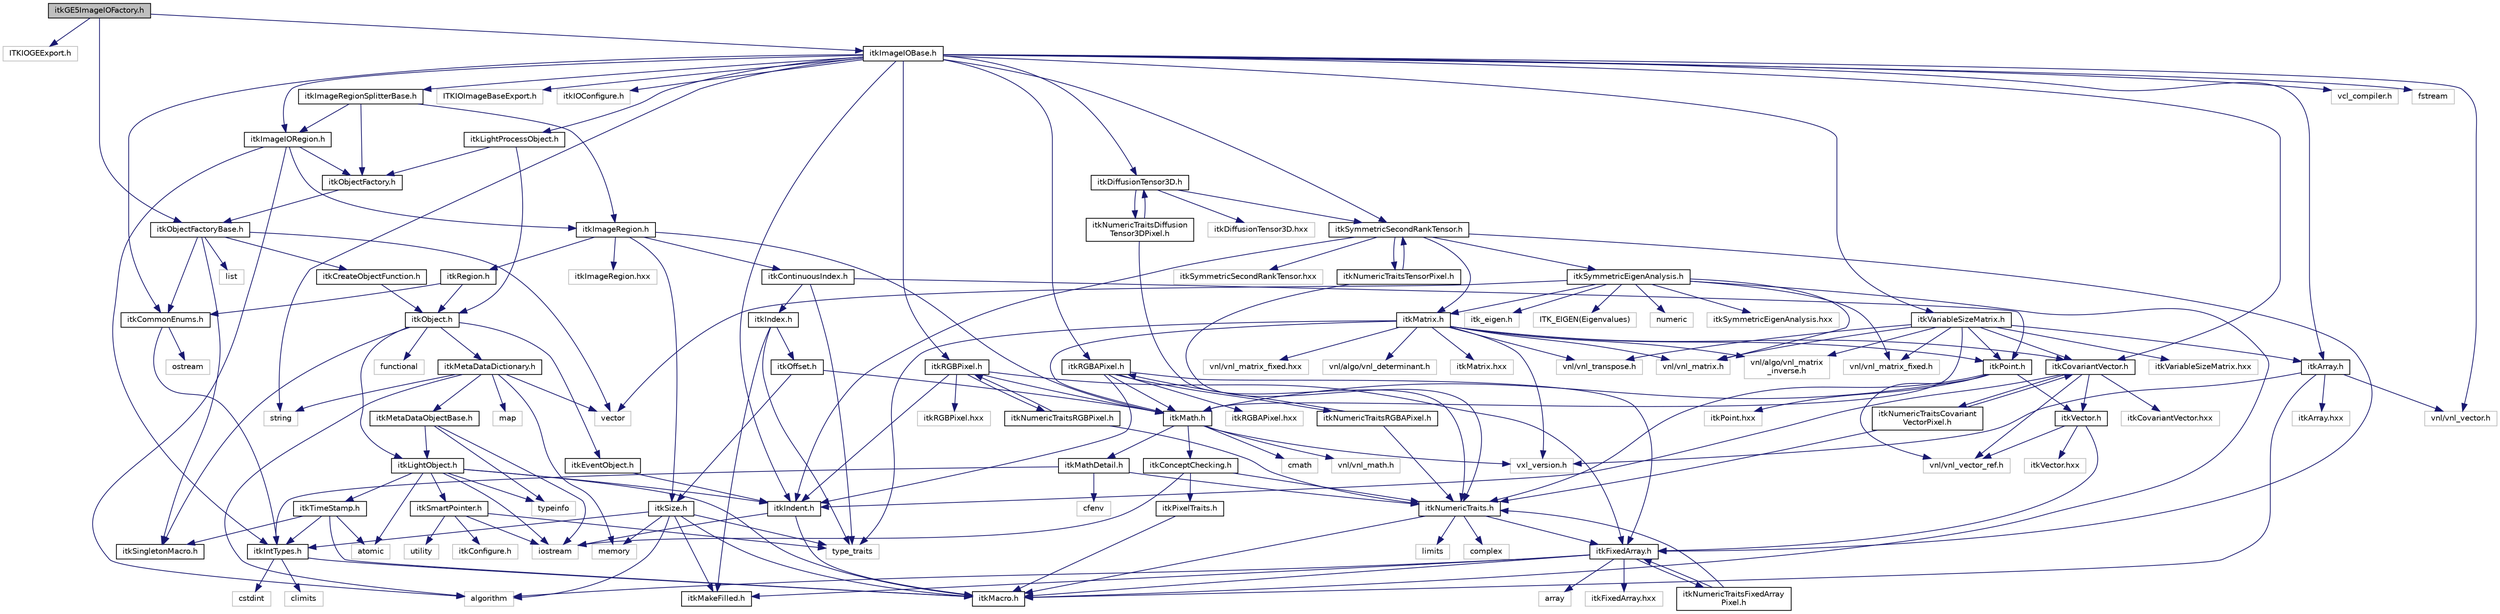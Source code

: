 digraph "itkGE5ImageIOFactory.h"
{
 // LATEX_PDF_SIZE
  edge [fontname="Helvetica",fontsize="10",labelfontname="Helvetica",labelfontsize="10"];
  node [fontname="Helvetica",fontsize="10",shape=record];
  Node1 [label="itkGE5ImageIOFactory.h",height=0.2,width=0.4,color="black", fillcolor="grey75", style="filled", fontcolor="black",tooltip=" "];
  Node1 -> Node2 [color="midnightblue",fontsize="10",style="solid",fontname="Helvetica"];
  Node2 [label="ITKIOGEExport.h",height=0.2,width=0.4,color="grey75", fillcolor="white", style="filled",tooltip=" "];
  Node1 -> Node3 [color="midnightblue",fontsize="10",style="solid",fontname="Helvetica"];
  Node3 [label="itkObjectFactoryBase.h",height=0.2,width=0.4,color="black", fillcolor="white", style="filled",URL="$itkObjectFactoryBase_8h.html",tooltip=" "];
  Node3 -> Node4 [color="midnightblue",fontsize="10",style="solid",fontname="Helvetica"];
  Node4 [label="itkCreateObjectFunction.h",height=0.2,width=0.4,color="black", fillcolor="white", style="filled",URL="$itkCreateObjectFunction_8h.html",tooltip=" "];
  Node4 -> Node5 [color="midnightblue",fontsize="10",style="solid",fontname="Helvetica"];
  Node5 [label="itkObject.h",height=0.2,width=0.4,color="black", fillcolor="white", style="filled",URL="$itkObject_8h.html",tooltip=" "];
  Node5 -> Node6 [color="midnightblue",fontsize="10",style="solid",fontname="Helvetica"];
  Node6 [label="itkLightObject.h",height=0.2,width=0.4,color="black", fillcolor="white", style="filled",URL="$itkLightObject_8h.html",tooltip=" "];
  Node6 -> Node7 [color="midnightblue",fontsize="10",style="solid",fontname="Helvetica"];
  Node7 [label="itkMacro.h",height=0.2,width=0.4,color="black", fillcolor="white", style="filled",URL="$itkMacro_8h.html",tooltip=" "];
  Node6 -> Node8 [color="midnightblue",fontsize="10",style="solid",fontname="Helvetica"];
  Node8 [label="itkSmartPointer.h",height=0.2,width=0.4,color="black", fillcolor="white", style="filled",URL="$itkSmartPointer_8h.html",tooltip=" "];
  Node8 -> Node9 [color="midnightblue",fontsize="10",style="solid",fontname="Helvetica"];
  Node9 [label="iostream",height=0.2,width=0.4,color="grey75", fillcolor="white", style="filled",tooltip=" "];
  Node8 -> Node10 [color="midnightblue",fontsize="10",style="solid",fontname="Helvetica"];
  Node10 [label="utility",height=0.2,width=0.4,color="grey75", fillcolor="white", style="filled",tooltip=" "];
  Node8 -> Node11 [color="midnightblue",fontsize="10",style="solid",fontname="Helvetica"];
  Node11 [label="type_traits",height=0.2,width=0.4,color="grey75", fillcolor="white", style="filled",tooltip=" "];
  Node8 -> Node12 [color="midnightblue",fontsize="10",style="solid",fontname="Helvetica"];
  Node12 [label="itkConfigure.h",height=0.2,width=0.4,color="grey75", fillcolor="white", style="filled",tooltip=" "];
  Node6 -> Node13 [color="midnightblue",fontsize="10",style="solid",fontname="Helvetica"];
  Node13 [label="itkTimeStamp.h",height=0.2,width=0.4,color="black", fillcolor="white", style="filled",URL="$itkTimeStamp_8h.html",tooltip=" "];
  Node13 -> Node7 [color="midnightblue",fontsize="10",style="solid",fontname="Helvetica"];
  Node13 -> Node14 [color="midnightblue",fontsize="10",style="solid",fontname="Helvetica"];
  Node14 [label="itkIntTypes.h",height=0.2,width=0.4,color="black", fillcolor="white", style="filled",URL="$itkIntTypes_8h.html",tooltip=" "];
  Node14 -> Node7 [color="midnightblue",fontsize="10",style="solid",fontname="Helvetica"];
  Node14 -> Node15 [color="midnightblue",fontsize="10",style="solid",fontname="Helvetica"];
  Node15 [label="cstdint",height=0.2,width=0.4,color="grey75", fillcolor="white", style="filled",tooltip=" "];
  Node14 -> Node16 [color="midnightblue",fontsize="10",style="solid",fontname="Helvetica"];
  Node16 [label="climits",height=0.2,width=0.4,color="grey75", fillcolor="white", style="filled",tooltip=" "];
  Node13 -> Node17 [color="midnightblue",fontsize="10",style="solid",fontname="Helvetica"];
  Node17 [label="atomic",height=0.2,width=0.4,color="grey75", fillcolor="white", style="filled",tooltip=" "];
  Node13 -> Node18 [color="midnightblue",fontsize="10",style="solid",fontname="Helvetica"];
  Node18 [label="itkSingletonMacro.h",height=0.2,width=0.4,color="black", fillcolor="white", style="filled",URL="$itkSingletonMacro_8h.html",tooltip=" "];
  Node6 -> Node19 [color="midnightblue",fontsize="10",style="solid",fontname="Helvetica"];
  Node19 [label="itkIndent.h",height=0.2,width=0.4,color="black", fillcolor="white", style="filled",URL="$itkIndent_8h.html",tooltip=" "];
  Node19 -> Node7 [color="midnightblue",fontsize="10",style="solid",fontname="Helvetica"];
  Node19 -> Node9 [color="midnightblue",fontsize="10",style="solid",fontname="Helvetica"];
  Node6 -> Node17 [color="midnightblue",fontsize="10",style="solid",fontname="Helvetica"];
  Node6 -> Node9 [color="midnightblue",fontsize="10",style="solid",fontname="Helvetica"];
  Node6 -> Node20 [color="midnightblue",fontsize="10",style="solid",fontname="Helvetica"];
  Node20 [label="typeinfo",height=0.2,width=0.4,color="grey75", fillcolor="white", style="filled",tooltip=" "];
  Node5 -> Node21 [color="midnightblue",fontsize="10",style="solid",fontname="Helvetica"];
  Node21 [label="itkEventObject.h",height=0.2,width=0.4,color="black", fillcolor="white", style="filled",URL="$itkEventObject_8h.html",tooltip=" "];
  Node21 -> Node19 [color="midnightblue",fontsize="10",style="solid",fontname="Helvetica"];
  Node5 -> Node22 [color="midnightblue",fontsize="10",style="solid",fontname="Helvetica"];
  Node22 [label="itkMetaDataDictionary.h",height=0.2,width=0.4,color="black", fillcolor="white", style="filled",URL="$itkMetaDataDictionary_8h.html",tooltip=" "];
  Node22 -> Node23 [color="midnightblue",fontsize="10",style="solid",fontname="Helvetica"];
  Node23 [label="itkMetaDataObjectBase.h",height=0.2,width=0.4,color="black", fillcolor="white", style="filled",URL="$itkMetaDataObjectBase_8h.html",tooltip=" "];
  Node23 -> Node6 [color="midnightblue",fontsize="10",style="solid",fontname="Helvetica"];
  Node23 -> Node20 [color="midnightblue",fontsize="10",style="solid",fontname="Helvetica"];
  Node23 -> Node9 [color="midnightblue",fontsize="10",style="solid",fontname="Helvetica"];
  Node22 -> Node24 [color="midnightblue",fontsize="10",style="solid",fontname="Helvetica"];
  Node24 [label="algorithm",height=0.2,width=0.4,color="grey75", fillcolor="white", style="filled",tooltip=" "];
  Node22 -> Node25 [color="midnightblue",fontsize="10",style="solid",fontname="Helvetica"];
  Node25 [label="vector",height=0.2,width=0.4,color="grey75", fillcolor="white", style="filled",tooltip=" "];
  Node22 -> Node26 [color="midnightblue",fontsize="10",style="solid",fontname="Helvetica"];
  Node26 [label="map",height=0.2,width=0.4,color="grey75", fillcolor="white", style="filled",tooltip=" "];
  Node22 -> Node27 [color="midnightblue",fontsize="10",style="solid",fontname="Helvetica"];
  Node27 [label="string",height=0.2,width=0.4,color="grey75", fillcolor="white", style="filled",tooltip=" "];
  Node22 -> Node28 [color="midnightblue",fontsize="10",style="solid",fontname="Helvetica"];
  Node28 [label="memory",height=0.2,width=0.4,color="grey75", fillcolor="white", style="filled",tooltip=" "];
  Node5 -> Node18 [color="midnightblue",fontsize="10",style="solid",fontname="Helvetica"];
  Node5 -> Node29 [color="midnightblue",fontsize="10",style="solid",fontname="Helvetica"];
  Node29 [label="functional",height=0.2,width=0.4,color="grey75", fillcolor="white", style="filled",tooltip=" "];
  Node3 -> Node18 [color="midnightblue",fontsize="10",style="solid",fontname="Helvetica"];
  Node3 -> Node30 [color="midnightblue",fontsize="10",style="solid",fontname="Helvetica"];
  Node30 [label="itkCommonEnums.h",height=0.2,width=0.4,color="black", fillcolor="white", style="filled",URL="$itkCommonEnums_8h.html",tooltip=" "];
  Node30 -> Node14 [color="midnightblue",fontsize="10",style="solid",fontname="Helvetica"];
  Node30 -> Node31 [color="midnightblue",fontsize="10",style="solid",fontname="Helvetica"];
  Node31 [label="ostream",height=0.2,width=0.4,color="grey75", fillcolor="white", style="filled",tooltip=" "];
  Node3 -> Node32 [color="midnightblue",fontsize="10",style="solid",fontname="Helvetica"];
  Node32 [label="list",height=0.2,width=0.4,color="grey75", fillcolor="white", style="filled",tooltip=" "];
  Node3 -> Node25 [color="midnightblue",fontsize="10",style="solid",fontname="Helvetica"];
  Node1 -> Node33 [color="midnightblue",fontsize="10",style="solid",fontname="Helvetica"];
  Node33 [label="itkImageIOBase.h",height=0.2,width=0.4,color="black", fillcolor="white", style="filled",URL="$itkImageIOBase_8h.html",tooltip=" "];
  Node33 -> Node34 [color="midnightblue",fontsize="10",style="solid",fontname="Helvetica"];
  Node34 [label="ITKIOImageBaseExport.h",height=0.2,width=0.4,color="grey75", fillcolor="white", style="filled",tooltip=" "];
  Node33 -> Node35 [color="midnightblue",fontsize="10",style="solid",fontname="Helvetica"];
  Node35 [label="itkIOConfigure.h",height=0.2,width=0.4,color="grey75", fillcolor="white", style="filled",tooltip=" "];
  Node33 -> Node36 [color="midnightblue",fontsize="10",style="solid",fontname="Helvetica"];
  Node36 [label="itkLightProcessObject.h",height=0.2,width=0.4,color="black", fillcolor="white", style="filled",URL="$itkLightProcessObject_8h.html",tooltip=" "];
  Node36 -> Node5 [color="midnightblue",fontsize="10",style="solid",fontname="Helvetica"];
  Node36 -> Node37 [color="midnightblue",fontsize="10",style="solid",fontname="Helvetica"];
  Node37 [label="itkObjectFactory.h",height=0.2,width=0.4,color="black", fillcolor="white", style="filled",URL="$itkObjectFactory_8h.html",tooltip=" "];
  Node37 -> Node3 [color="midnightblue",fontsize="10",style="solid",fontname="Helvetica"];
  Node33 -> Node19 [color="midnightblue",fontsize="10",style="solid",fontname="Helvetica"];
  Node33 -> Node38 [color="midnightblue",fontsize="10",style="solid",fontname="Helvetica"];
  Node38 [label="itkImageIORegion.h",height=0.2,width=0.4,color="black", fillcolor="white", style="filled",URL="$itkImageIORegion_8h.html",tooltip=" "];
  Node38 -> Node24 [color="midnightblue",fontsize="10",style="solid",fontname="Helvetica"];
  Node38 -> Node14 [color="midnightblue",fontsize="10",style="solid",fontname="Helvetica"];
  Node38 -> Node37 [color="midnightblue",fontsize="10",style="solid",fontname="Helvetica"];
  Node38 -> Node39 [color="midnightblue",fontsize="10",style="solid",fontname="Helvetica"];
  Node39 [label="itkImageRegion.h",height=0.2,width=0.4,color="black", fillcolor="white", style="filled",URL="$itkImageRegion_8h.html",tooltip=" "];
  Node39 -> Node40 [color="midnightblue",fontsize="10",style="solid",fontname="Helvetica"];
  Node40 [label="itkRegion.h",height=0.2,width=0.4,color="black", fillcolor="white", style="filled",URL="$itkRegion_8h.html",tooltip=" "];
  Node40 -> Node5 [color="midnightblue",fontsize="10",style="solid",fontname="Helvetica"];
  Node40 -> Node30 [color="midnightblue",fontsize="10",style="solid",fontname="Helvetica"];
  Node39 -> Node41 [color="midnightblue",fontsize="10",style="solid",fontname="Helvetica"];
  Node41 [label="itkSize.h",height=0.2,width=0.4,color="black", fillcolor="white", style="filled",URL="$itkSize_8h.html",tooltip=" "];
  Node41 -> Node14 [color="midnightblue",fontsize="10",style="solid",fontname="Helvetica"];
  Node41 -> Node7 [color="midnightblue",fontsize="10",style="solid",fontname="Helvetica"];
  Node41 -> Node42 [color="midnightblue",fontsize="10",style="solid",fontname="Helvetica"];
  Node42 [label="itkMakeFilled.h",height=0.2,width=0.4,color="black", fillcolor="white", style="filled",URL="$itkMakeFilled_8h.html",tooltip=" "];
  Node41 -> Node24 [color="midnightblue",fontsize="10",style="solid",fontname="Helvetica"];
  Node41 -> Node11 [color="midnightblue",fontsize="10",style="solid",fontname="Helvetica"];
  Node41 -> Node28 [color="midnightblue",fontsize="10",style="solid",fontname="Helvetica"];
  Node39 -> Node43 [color="midnightblue",fontsize="10",style="solid",fontname="Helvetica"];
  Node43 [label="itkContinuousIndex.h",height=0.2,width=0.4,color="black", fillcolor="white", style="filled",URL="$itkContinuousIndex_8h.html",tooltip=" "];
  Node43 -> Node44 [color="midnightblue",fontsize="10",style="solid",fontname="Helvetica"];
  Node44 [label="itkPoint.h",height=0.2,width=0.4,color="black", fillcolor="white", style="filled",URL="$itkPoint_8h.html",tooltip=" "];
  Node44 -> Node45 [color="midnightblue",fontsize="10",style="solid",fontname="Helvetica"];
  Node45 [label="itkNumericTraits.h",height=0.2,width=0.4,color="black", fillcolor="white", style="filled",URL="$itkNumericTraits_8h.html",tooltip=" "];
  Node45 -> Node7 [color="midnightblue",fontsize="10",style="solid",fontname="Helvetica"];
  Node45 -> Node46 [color="midnightblue",fontsize="10",style="solid",fontname="Helvetica"];
  Node46 [label="limits",height=0.2,width=0.4,color="grey75", fillcolor="white", style="filled",tooltip=" "];
  Node45 -> Node47 [color="midnightblue",fontsize="10",style="solid",fontname="Helvetica"];
  Node47 [label="complex",height=0.2,width=0.4,color="grey75", fillcolor="white", style="filled",tooltip=" "];
  Node45 -> Node48 [color="midnightblue",fontsize="10",style="solid",fontname="Helvetica"];
  Node48 [label="itkFixedArray.h",height=0.2,width=0.4,color="black", fillcolor="white", style="filled",URL="$itkFixedArray_8h.html",tooltip=" "];
  Node48 -> Node7 [color="midnightblue",fontsize="10",style="solid",fontname="Helvetica"];
  Node48 -> Node42 [color="midnightblue",fontsize="10",style="solid",fontname="Helvetica"];
  Node48 -> Node24 [color="midnightblue",fontsize="10",style="solid",fontname="Helvetica"];
  Node48 -> Node49 [color="midnightblue",fontsize="10",style="solid",fontname="Helvetica"];
  Node49 [label="array",height=0.2,width=0.4,color="grey75", fillcolor="white", style="filled",tooltip=" "];
  Node48 -> Node50 [color="midnightblue",fontsize="10",style="solid",fontname="Helvetica"];
  Node50 [label="itkFixedArray.hxx",height=0.2,width=0.4,color="grey75", fillcolor="white", style="filled",tooltip=" "];
  Node48 -> Node51 [color="midnightblue",fontsize="10",style="solid",fontname="Helvetica"];
  Node51 [label="itkNumericTraitsFixedArray\lPixel.h",height=0.2,width=0.4,color="black", fillcolor="white", style="filled",URL="$itkNumericTraitsFixedArrayPixel_8h.html",tooltip=" "];
  Node51 -> Node45 [color="midnightblue",fontsize="10",style="solid",fontname="Helvetica"];
  Node51 -> Node48 [color="midnightblue",fontsize="10",style="solid",fontname="Helvetica"];
  Node44 -> Node52 [color="midnightblue",fontsize="10",style="solid",fontname="Helvetica"];
  Node52 [label="itkVector.h",height=0.2,width=0.4,color="black", fillcolor="white", style="filled",URL="$itkVector_8h.html",tooltip=" "];
  Node52 -> Node48 [color="midnightblue",fontsize="10",style="solid",fontname="Helvetica"];
  Node52 -> Node53 [color="midnightblue",fontsize="10",style="solid",fontname="Helvetica"];
  Node53 [label="vnl/vnl_vector_ref.h",height=0.2,width=0.4,color="grey75", fillcolor="white", style="filled",tooltip=" "];
  Node52 -> Node54 [color="midnightblue",fontsize="10",style="solid",fontname="Helvetica"];
  Node54 [label="itkVector.hxx",height=0.2,width=0.4,color="grey75", fillcolor="white", style="filled",tooltip=" "];
  Node44 -> Node53 [color="midnightblue",fontsize="10",style="solid",fontname="Helvetica"];
  Node44 -> Node55 [color="midnightblue",fontsize="10",style="solid",fontname="Helvetica"];
  Node55 [label="itkMath.h",height=0.2,width=0.4,color="black", fillcolor="white", style="filled",URL="$itkMath_8h.html",tooltip=" "];
  Node55 -> Node56 [color="midnightblue",fontsize="10",style="solid",fontname="Helvetica"];
  Node56 [label="cmath",height=0.2,width=0.4,color="grey75", fillcolor="white", style="filled",tooltip=" "];
  Node55 -> Node57 [color="midnightblue",fontsize="10",style="solid",fontname="Helvetica"];
  Node57 [label="itkMathDetail.h",height=0.2,width=0.4,color="black", fillcolor="white", style="filled",URL="$itkMathDetail_8h.html",tooltip=" "];
  Node57 -> Node14 [color="midnightblue",fontsize="10",style="solid",fontname="Helvetica"];
  Node57 -> Node45 [color="midnightblue",fontsize="10",style="solid",fontname="Helvetica"];
  Node57 -> Node58 [color="midnightblue",fontsize="10",style="solid",fontname="Helvetica"];
  Node58 [label="cfenv",height=0.2,width=0.4,color="grey75", fillcolor="white", style="filled",tooltip=" "];
  Node55 -> Node59 [color="midnightblue",fontsize="10",style="solid",fontname="Helvetica"];
  Node59 [label="itkConceptChecking.h",height=0.2,width=0.4,color="black", fillcolor="white", style="filled",URL="$itkConceptChecking_8h.html",tooltip=" "];
  Node59 -> Node60 [color="midnightblue",fontsize="10",style="solid",fontname="Helvetica"];
  Node60 [label="itkPixelTraits.h",height=0.2,width=0.4,color="black", fillcolor="white", style="filled",URL="$itkPixelTraits_8h.html",tooltip=" "];
  Node60 -> Node7 [color="midnightblue",fontsize="10",style="solid",fontname="Helvetica"];
  Node59 -> Node45 [color="midnightblue",fontsize="10",style="solid",fontname="Helvetica"];
  Node59 -> Node9 [color="midnightblue",fontsize="10",style="solid",fontname="Helvetica"];
  Node55 -> Node61 [color="midnightblue",fontsize="10",style="solid",fontname="Helvetica"];
  Node61 [label="vnl/vnl_math.h",height=0.2,width=0.4,color="grey75", fillcolor="white", style="filled",tooltip=" "];
  Node55 -> Node62 [color="midnightblue",fontsize="10",style="solid",fontname="Helvetica"];
  Node62 [label="vxl_version.h",height=0.2,width=0.4,color="grey75", fillcolor="white", style="filled",tooltip=" "];
  Node44 -> Node63 [color="midnightblue",fontsize="10",style="solid",fontname="Helvetica"];
  Node63 [label="itkPoint.hxx",height=0.2,width=0.4,color="grey75", fillcolor="white", style="filled",tooltip=" "];
  Node43 -> Node64 [color="midnightblue",fontsize="10",style="solid",fontname="Helvetica"];
  Node64 [label="itkIndex.h",height=0.2,width=0.4,color="black", fillcolor="white", style="filled",URL="$itkIndex_8h.html",tooltip=" "];
  Node64 -> Node42 [color="midnightblue",fontsize="10",style="solid",fontname="Helvetica"];
  Node64 -> Node65 [color="midnightblue",fontsize="10",style="solid",fontname="Helvetica"];
  Node65 [label="itkOffset.h",height=0.2,width=0.4,color="black", fillcolor="white", style="filled",URL="$itkOffset_8h.html",tooltip=" "];
  Node65 -> Node41 [color="midnightblue",fontsize="10",style="solid",fontname="Helvetica"];
  Node65 -> Node55 [color="midnightblue",fontsize="10",style="solid",fontname="Helvetica"];
  Node64 -> Node11 [color="midnightblue",fontsize="10",style="solid",fontname="Helvetica"];
  Node43 -> Node11 [color="midnightblue",fontsize="10",style="solid",fontname="Helvetica"];
  Node39 -> Node55 [color="midnightblue",fontsize="10",style="solid",fontname="Helvetica"];
  Node39 -> Node66 [color="midnightblue",fontsize="10",style="solid",fontname="Helvetica"];
  Node66 [label="itkImageRegion.hxx",height=0.2,width=0.4,color="grey75", fillcolor="white", style="filled",tooltip=" "];
  Node33 -> Node67 [color="midnightblue",fontsize="10",style="solid",fontname="Helvetica"];
  Node67 [label="itkRGBPixel.h",height=0.2,width=0.4,color="black", fillcolor="white", style="filled",URL="$itkRGBPixel_8h.html",tooltip=" "];
  Node67 -> Node19 [color="midnightblue",fontsize="10",style="solid",fontname="Helvetica"];
  Node67 -> Node48 [color="midnightblue",fontsize="10",style="solid",fontname="Helvetica"];
  Node67 -> Node55 [color="midnightblue",fontsize="10",style="solid",fontname="Helvetica"];
  Node67 -> Node68 [color="midnightblue",fontsize="10",style="solid",fontname="Helvetica"];
  Node68 [label="itkNumericTraitsRGBPixel.h",height=0.2,width=0.4,color="black", fillcolor="white", style="filled",URL="$itkNumericTraitsRGBPixel_8h.html",tooltip=" "];
  Node68 -> Node45 [color="midnightblue",fontsize="10",style="solid",fontname="Helvetica"];
  Node68 -> Node67 [color="midnightblue",fontsize="10",style="solid",fontname="Helvetica"];
  Node67 -> Node69 [color="midnightblue",fontsize="10",style="solid",fontname="Helvetica"];
  Node69 [label="itkRGBPixel.hxx",height=0.2,width=0.4,color="grey75", fillcolor="white", style="filled",tooltip=" "];
  Node33 -> Node70 [color="midnightblue",fontsize="10",style="solid",fontname="Helvetica"];
  Node70 [label="itkRGBAPixel.h",height=0.2,width=0.4,color="black", fillcolor="white", style="filled",URL="$itkRGBAPixel_8h.html",tooltip=" "];
  Node70 -> Node19 [color="midnightblue",fontsize="10",style="solid",fontname="Helvetica"];
  Node70 -> Node48 [color="midnightblue",fontsize="10",style="solid",fontname="Helvetica"];
  Node70 -> Node55 [color="midnightblue",fontsize="10",style="solid",fontname="Helvetica"];
  Node70 -> Node71 [color="midnightblue",fontsize="10",style="solid",fontname="Helvetica"];
  Node71 [label="itkNumericTraitsRGBAPixel.h",height=0.2,width=0.4,color="black", fillcolor="white", style="filled",URL="$itkNumericTraitsRGBAPixel_8h.html",tooltip=" "];
  Node71 -> Node45 [color="midnightblue",fontsize="10",style="solid",fontname="Helvetica"];
  Node71 -> Node70 [color="midnightblue",fontsize="10",style="solid",fontname="Helvetica"];
  Node70 -> Node72 [color="midnightblue",fontsize="10",style="solid",fontname="Helvetica"];
  Node72 [label="itkRGBAPixel.hxx",height=0.2,width=0.4,color="grey75", fillcolor="white", style="filled",tooltip=" "];
  Node33 -> Node73 [color="midnightblue",fontsize="10",style="solid",fontname="Helvetica"];
  Node73 [label="itkCovariantVector.h",height=0.2,width=0.4,color="black", fillcolor="white", style="filled",URL="$itkCovariantVector_8h.html",tooltip=" "];
  Node73 -> Node19 [color="midnightblue",fontsize="10",style="solid",fontname="Helvetica"];
  Node73 -> Node52 [color="midnightblue",fontsize="10",style="solid",fontname="Helvetica"];
  Node73 -> Node53 [color="midnightblue",fontsize="10",style="solid",fontname="Helvetica"];
  Node73 -> Node74 [color="midnightblue",fontsize="10",style="solid",fontname="Helvetica"];
  Node74 [label="itkNumericTraitsCovariant\lVectorPixel.h",height=0.2,width=0.4,color="black", fillcolor="white", style="filled",URL="$itkNumericTraitsCovariantVectorPixel_8h.html",tooltip=" "];
  Node74 -> Node45 [color="midnightblue",fontsize="10",style="solid",fontname="Helvetica"];
  Node74 -> Node73 [color="midnightblue",fontsize="10",style="solid",fontname="Helvetica"];
  Node73 -> Node75 [color="midnightblue",fontsize="10",style="solid",fontname="Helvetica"];
  Node75 [label="itkCovariantVector.hxx",height=0.2,width=0.4,color="grey75", fillcolor="white", style="filled",tooltip=" "];
  Node33 -> Node76 [color="midnightblue",fontsize="10",style="solid",fontname="Helvetica"];
  Node76 [label="itkSymmetricSecondRankTensor.h",height=0.2,width=0.4,color="black", fillcolor="white", style="filled",URL="$itkSymmetricSecondRankTensor_8h.html",tooltip=" "];
  Node76 -> Node19 [color="midnightblue",fontsize="10",style="solid",fontname="Helvetica"];
  Node76 -> Node48 [color="midnightblue",fontsize="10",style="solid",fontname="Helvetica"];
  Node76 -> Node77 [color="midnightblue",fontsize="10",style="solid",fontname="Helvetica"];
  Node77 [label="itkMatrix.h",height=0.2,width=0.4,color="black", fillcolor="white", style="filled",URL="$itkMatrix_8h.html",tooltip=" "];
  Node77 -> Node44 [color="midnightblue",fontsize="10",style="solid",fontname="Helvetica"];
  Node77 -> Node73 [color="midnightblue",fontsize="10",style="solid",fontname="Helvetica"];
  Node77 -> Node62 [color="midnightblue",fontsize="10",style="solid",fontname="Helvetica"];
  Node77 -> Node78 [color="midnightblue",fontsize="10",style="solid",fontname="Helvetica"];
  Node78 [label="vnl/vnl_matrix_fixed.hxx",height=0.2,width=0.4,color="grey75", fillcolor="white", style="filled",tooltip=" "];
  Node77 -> Node79 [color="midnightblue",fontsize="10",style="solid",fontname="Helvetica"];
  Node79 [label="vnl/vnl_transpose.h",height=0.2,width=0.4,color="grey75", fillcolor="white", style="filled",tooltip=" "];
  Node77 -> Node80 [color="midnightblue",fontsize="10",style="solid",fontname="Helvetica"];
  Node80 [label="vnl/algo/vnl_matrix\l_inverse.h",height=0.2,width=0.4,color="grey75", fillcolor="white", style="filled",tooltip=" "];
  Node77 -> Node81 [color="midnightblue",fontsize="10",style="solid",fontname="Helvetica"];
  Node81 [label="vnl/vnl_matrix.h",height=0.2,width=0.4,color="grey75", fillcolor="white", style="filled",tooltip=" "];
  Node77 -> Node82 [color="midnightblue",fontsize="10",style="solid",fontname="Helvetica"];
  Node82 [label="vnl/algo/vnl_determinant.h",height=0.2,width=0.4,color="grey75", fillcolor="white", style="filled",tooltip=" "];
  Node77 -> Node55 [color="midnightblue",fontsize="10",style="solid",fontname="Helvetica"];
  Node77 -> Node11 [color="midnightblue",fontsize="10",style="solid",fontname="Helvetica"];
  Node77 -> Node83 [color="midnightblue",fontsize="10",style="solid",fontname="Helvetica"];
  Node83 [label="itkMatrix.hxx",height=0.2,width=0.4,color="grey75", fillcolor="white", style="filled",tooltip=" "];
  Node76 -> Node84 [color="midnightblue",fontsize="10",style="solid",fontname="Helvetica"];
  Node84 [label="itkSymmetricEigenAnalysis.h",height=0.2,width=0.4,color="black", fillcolor="white", style="filled",URL="$itkSymmetricEigenAnalysis_8h.html",tooltip=" "];
  Node84 -> Node7 [color="midnightblue",fontsize="10",style="solid",fontname="Helvetica"];
  Node84 -> Node85 [color="midnightblue",fontsize="10",style="solid",fontname="Helvetica"];
  Node85 [label="itk_eigen.h",height=0.2,width=0.4,color="grey75", fillcolor="white", style="filled",tooltip=" "];
  Node84 -> Node86 [color="midnightblue",fontsize="10",style="solid",fontname="Helvetica"];
  Node86 [label="ITK_EIGEN(Eigenvalues)",height=0.2,width=0.4,color="grey75", fillcolor="white", style="filled",tooltip=" "];
  Node84 -> Node87 [color="midnightblue",fontsize="10",style="solid",fontname="Helvetica"];
  Node87 [label="numeric",height=0.2,width=0.4,color="grey75", fillcolor="white", style="filled",tooltip=" "];
  Node84 -> Node25 [color="midnightblue",fontsize="10",style="solid",fontname="Helvetica"];
  Node84 -> Node81 [color="midnightblue",fontsize="10",style="solid",fontname="Helvetica"];
  Node84 -> Node88 [color="midnightblue",fontsize="10",style="solid",fontname="Helvetica"];
  Node88 [label="vnl/vnl_matrix_fixed.h",height=0.2,width=0.4,color="grey75", fillcolor="white", style="filled",tooltip=" "];
  Node84 -> Node77 [color="midnightblue",fontsize="10",style="solid",fontname="Helvetica"];
  Node84 -> Node89 [color="midnightblue",fontsize="10",style="solid",fontname="Helvetica"];
  Node89 [label="itkSymmetricEigenAnalysis.hxx",height=0.2,width=0.4,color="grey75", fillcolor="white", style="filled",tooltip=" "];
  Node76 -> Node90 [color="midnightblue",fontsize="10",style="solid",fontname="Helvetica"];
  Node90 [label="itkNumericTraitsTensorPixel.h",height=0.2,width=0.4,color="black", fillcolor="white", style="filled",URL="$itkNumericTraitsTensorPixel_8h.html",tooltip=" "];
  Node90 -> Node45 [color="midnightblue",fontsize="10",style="solid",fontname="Helvetica"];
  Node90 -> Node76 [color="midnightblue",fontsize="10",style="solid",fontname="Helvetica"];
  Node76 -> Node91 [color="midnightblue",fontsize="10",style="solid",fontname="Helvetica"];
  Node91 [label="itkSymmetricSecondRankTensor.hxx",height=0.2,width=0.4,color="grey75", fillcolor="white", style="filled",tooltip=" "];
  Node33 -> Node92 [color="midnightblue",fontsize="10",style="solid",fontname="Helvetica"];
  Node92 [label="itkDiffusionTensor3D.h",height=0.2,width=0.4,color="black", fillcolor="white", style="filled",URL="$itkDiffusionTensor3D_8h.html",tooltip=" "];
  Node92 -> Node76 [color="midnightblue",fontsize="10",style="solid",fontname="Helvetica"];
  Node92 -> Node93 [color="midnightblue",fontsize="10",style="solid",fontname="Helvetica"];
  Node93 [label="itkNumericTraitsDiffusion\lTensor3DPixel.h",height=0.2,width=0.4,color="black", fillcolor="white", style="filled",URL="$itkNumericTraitsDiffusionTensor3DPixel_8h.html",tooltip=" "];
  Node93 -> Node45 [color="midnightblue",fontsize="10",style="solid",fontname="Helvetica"];
  Node93 -> Node92 [color="midnightblue",fontsize="10",style="solid",fontname="Helvetica"];
  Node92 -> Node94 [color="midnightblue",fontsize="10",style="solid",fontname="Helvetica"];
  Node94 [label="itkDiffusionTensor3D.hxx",height=0.2,width=0.4,color="grey75", fillcolor="white", style="filled",tooltip=" "];
  Node33 -> Node95 [color="midnightblue",fontsize="10",style="solid",fontname="Helvetica"];
  Node95 [label="itkArray.h",height=0.2,width=0.4,color="black", fillcolor="white", style="filled",URL="$itkArray_8h.html",tooltip=" "];
  Node95 -> Node7 [color="midnightblue",fontsize="10",style="solid",fontname="Helvetica"];
  Node95 -> Node62 [color="midnightblue",fontsize="10",style="solid",fontname="Helvetica"];
  Node95 -> Node96 [color="midnightblue",fontsize="10",style="solid",fontname="Helvetica"];
  Node96 [label="vnl/vnl_vector.h",height=0.2,width=0.4,color="grey75", fillcolor="white", style="filled",tooltip=" "];
  Node95 -> Node97 [color="midnightblue",fontsize="10",style="solid",fontname="Helvetica"];
  Node97 [label="itkArray.hxx",height=0.2,width=0.4,color="grey75", fillcolor="white", style="filled",tooltip=" "];
  Node33 -> Node98 [color="midnightblue",fontsize="10",style="solid",fontname="Helvetica"];
  Node98 [label="itkVariableSizeMatrix.h",height=0.2,width=0.4,color="black", fillcolor="white", style="filled",URL="$itkVariableSizeMatrix_8h.html",tooltip=" "];
  Node98 -> Node44 [color="midnightblue",fontsize="10",style="solid",fontname="Helvetica"];
  Node98 -> Node73 [color="midnightblue",fontsize="10",style="solid",fontname="Helvetica"];
  Node98 -> Node88 [color="midnightblue",fontsize="10",style="solid",fontname="Helvetica"];
  Node98 -> Node80 [color="midnightblue",fontsize="10",style="solid",fontname="Helvetica"];
  Node98 -> Node79 [color="midnightblue",fontsize="10",style="solid",fontname="Helvetica"];
  Node98 -> Node81 [color="midnightblue",fontsize="10",style="solid",fontname="Helvetica"];
  Node98 -> Node95 [color="midnightblue",fontsize="10",style="solid",fontname="Helvetica"];
  Node98 -> Node55 [color="midnightblue",fontsize="10",style="solid",fontname="Helvetica"];
  Node98 -> Node99 [color="midnightblue",fontsize="10",style="solid",fontname="Helvetica"];
  Node99 [label="itkVariableSizeMatrix.hxx",height=0.2,width=0.4,color="grey75", fillcolor="white", style="filled",tooltip=" "];
  Node33 -> Node100 [color="midnightblue",fontsize="10",style="solid",fontname="Helvetica"];
  Node100 [label="itkImageRegionSplitterBase.h",height=0.2,width=0.4,color="black", fillcolor="white", style="filled",URL="$itkImageRegionSplitterBase_8h.html",tooltip=" "];
  Node100 -> Node39 [color="midnightblue",fontsize="10",style="solid",fontname="Helvetica"];
  Node100 -> Node37 [color="midnightblue",fontsize="10",style="solid",fontname="Helvetica"];
  Node100 -> Node38 [color="midnightblue",fontsize="10",style="solid",fontname="Helvetica"];
  Node33 -> Node30 [color="midnightblue",fontsize="10",style="solid",fontname="Helvetica"];
  Node33 -> Node96 [color="midnightblue",fontsize="10",style="solid",fontname="Helvetica"];
  Node33 -> Node101 [color="midnightblue",fontsize="10",style="solid",fontname="Helvetica"];
  Node101 [label="vcl_compiler.h",height=0.2,width=0.4,color="grey75", fillcolor="white", style="filled",tooltip=" "];
  Node33 -> Node102 [color="midnightblue",fontsize="10",style="solid",fontname="Helvetica"];
  Node102 [label="fstream",height=0.2,width=0.4,color="grey75", fillcolor="white", style="filled",tooltip=" "];
  Node33 -> Node27 [color="midnightblue",fontsize="10",style="solid",fontname="Helvetica"];
}
